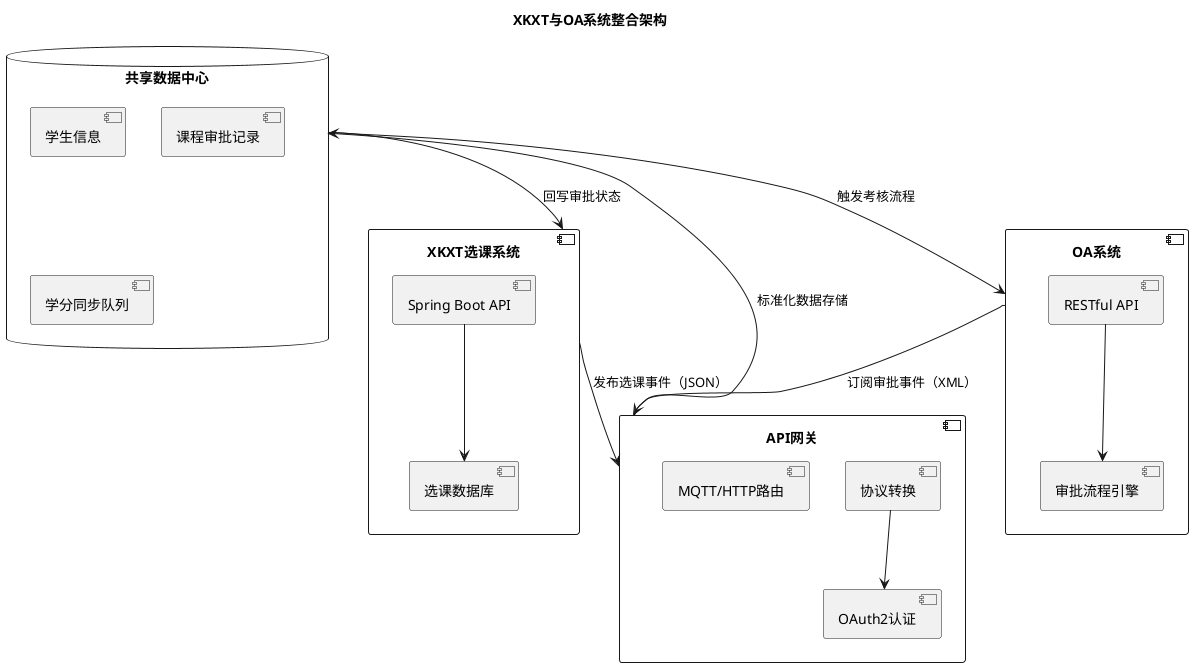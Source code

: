 @startuml
title XKXT与OA系统整合架构

component "XKXT选课系统" as XKXT {
    [Spring Boot API] --> [选课数据库]
}

component "OA系统" as OA {
    [RESTful API] --> [审批流程引擎]
}

component "API网关" as Gateway {
    [协议转换] --> [OAuth2认证]
    [MQTT/HTTP路由]
}

database "共享数据中心" as DataHub {
    [学生信息]
    [课程审批记录]
    [学分同步队列]
}

XKXT --> Gateway : 发布选课事件（JSON）
OA --> Gateway : 订阅审批事件（XML）
Gateway --> DataHub : 标准化数据存储
DataHub --> OA : 触发考核流程
DataHub --> XKXT : 回写审批状态

@enduml